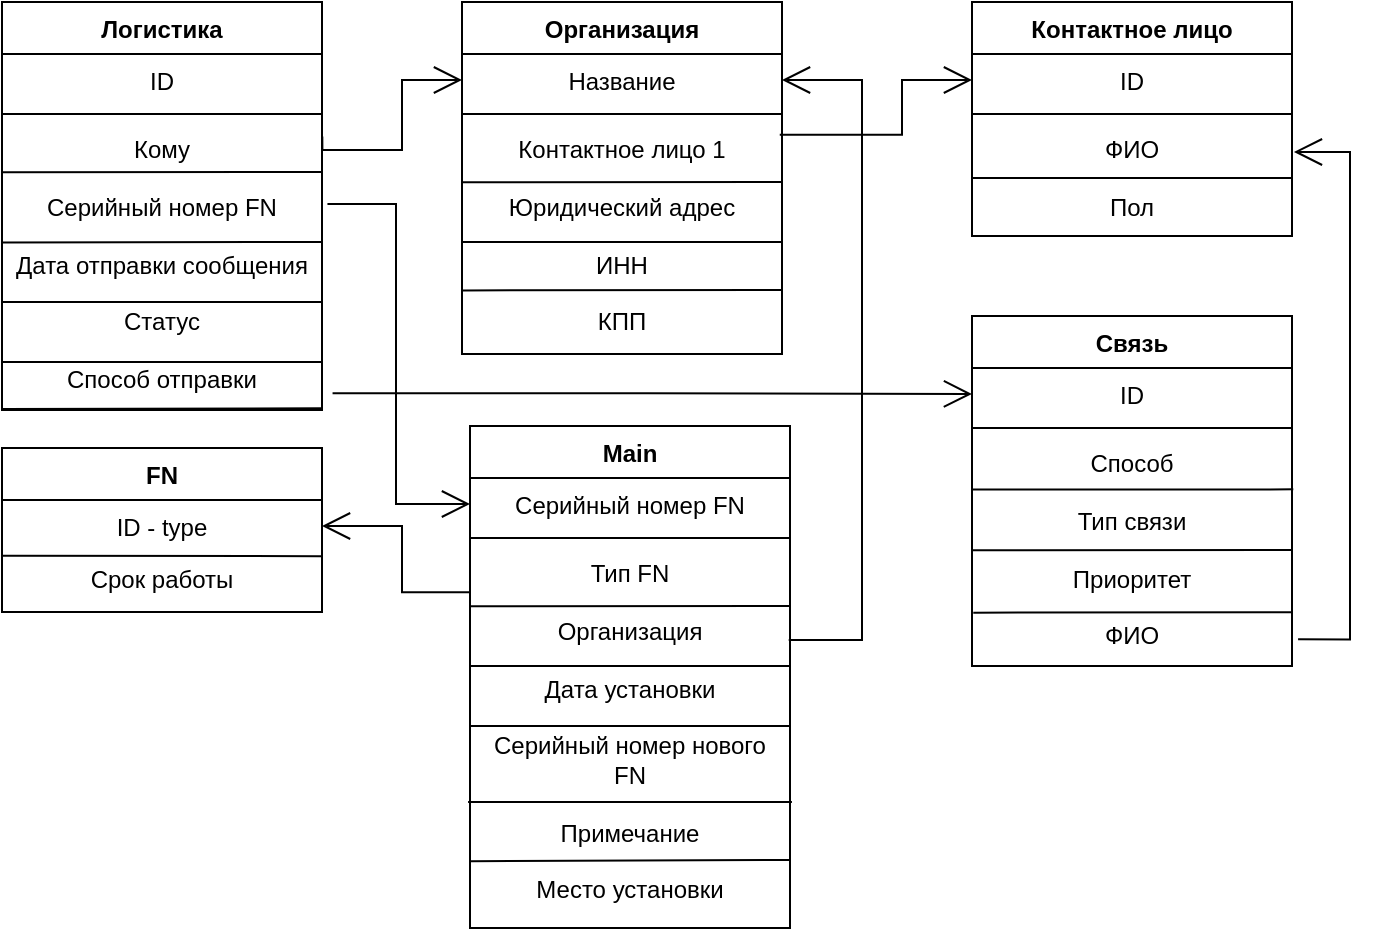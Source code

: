 <mxfile version="24.5.3" type="device" pages="3">
  <diagram name="Схема БД" id="2qMwODmfgIeolJjF_jkW">
    <mxGraphModel dx="1180" dy="702" grid="0" gridSize="10" guides="1" tooltips="1" connect="1" arrows="1" fold="1" page="1" pageScale="1" pageWidth="1169" pageHeight="827" math="0" shadow="0">
      <root>
        <mxCell id="0" />
        <mxCell id="1" parent="0" />
        <mxCell id="D6e2C0lrDOzkibIpg_nX-9" value="Связь" style="swimlane;fontStyle=1;align=center;verticalAlign=top;childLayout=stackLayout;horizontal=1;startSize=26;horizontalStack=0;resizeParent=1;resizeParentMax=0;resizeLast=0;collapsible=1;marginBottom=0;whiteSpace=wrap;html=1;" parent="1" vertex="1">
          <mxGeometry x="585" y="427" width="160" height="175" as="geometry" />
        </mxCell>
        <mxCell id="D6e2C0lrDOzkibIpg_nX-10" value="ID" style="text;strokeColor=none;fillColor=none;align=center;verticalAlign=top;spacingLeft=4;spacingRight=4;overflow=hidden;rotatable=0;points=[[0,0.5],[1,0.5]];portConstraint=eastwest;whiteSpace=wrap;html=1;" parent="D6e2C0lrDOzkibIpg_nX-9" vertex="1">
          <mxGeometry y="26" width="160" height="26" as="geometry" />
        </mxCell>
        <mxCell id="D6e2C0lrDOzkibIpg_nX-11" value="" style="line;strokeWidth=1;fillColor=none;align=left;verticalAlign=middle;spacingTop=-1;spacingLeft=3;spacingRight=3;rotatable=0;labelPosition=right;points=[];portConstraint=eastwest;strokeColor=inherit;" parent="D6e2C0lrDOzkibIpg_nX-9" vertex="1">
          <mxGeometry y="52" width="160" height="8" as="geometry" />
        </mxCell>
        <mxCell id="D6e2C0lrDOzkibIpg_nX-46" value="" style="endArrow=none;html=1;rounded=0;entryX=0.998;entryY=0.548;entryDx=0;entryDy=0;entryPerimeter=0;exitX=0.001;exitY=0.549;exitDx=0;exitDy=0;exitPerimeter=0;" parent="D6e2C0lrDOzkibIpg_nX-9" edge="1">
          <mxGeometry width="50" height="50" relative="1" as="geometry">
            <mxPoint x="0.24" y="117.115" as="sourcePoint" />
            <mxPoint x="159.76" y="117.0" as="targetPoint" />
          </mxGeometry>
        </mxCell>
        <mxCell id="D6e2C0lrDOzkibIpg_nX-12" value="&lt;div&gt;Способ&lt;/div&gt;&lt;div&gt;&lt;br&gt;&lt;/div&gt;&lt;div&gt;Тип связи&lt;/div&gt;&lt;div&gt;&lt;br&gt;&lt;/div&gt;&lt;div&gt;Приоритет&lt;/div&gt;&lt;div&gt;&lt;br&gt;&lt;/div&gt;&lt;div&gt;ФИО&lt;/div&gt;" style="text;strokeColor=none;fillColor=none;align=center;verticalAlign=top;spacingLeft=4;spacingRight=4;overflow=hidden;rotatable=0;points=[[0,0.5],[1,0.5]];portConstraint=eastwest;whiteSpace=wrap;html=1;" parent="D6e2C0lrDOzkibIpg_nX-9" vertex="1">
          <mxGeometry y="60" width="160" height="115" as="geometry" />
        </mxCell>
        <mxCell id="D6e2C0lrDOzkibIpg_nX-40" value="" style="endArrow=none;html=1;rounded=0;exitX=0.001;exitY=0.233;exitDx=0;exitDy=0;exitPerimeter=0;entryX=1.004;entryY=0.232;entryDx=0;entryDy=0;entryPerimeter=0;" parent="D6e2C0lrDOzkibIpg_nX-9" source="D6e2C0lrDOzkibIpg_nX-12" target="D6e2C0lrDOzkibIpg_nX-12" edge="1">
          <mxGeometry width="50" height="50" relative="1" as="geometry">
            <mxPoint x="70" y="120" as="sourcePoint" />
            <mxPoint x="120" y="70" as="targetPoint" />
          </mxGeometry>
        </mxCell>
        <mxCell id="D6e2C0lrDOzkibIpg_nX-44" value="" style="endArrow=none;html=1;rounded=0;entryX=1.001;entryY=0.766;entryDx=0;entryDy=0;entryPerimeter=0;exitX=0.004;exitY=0.768;exitDx=0;exitDy=0;exitPerimeter=0;" parent="D6e2C0lrDOzkibIpg_nX-9" source="D6e2C0lrDOzkibIpg_nX-12" target="D6e2C0lrDOzkibIpg_nX-12" edge="1">
          <mxGeometry width="50" height="50" relative="1" as="geometry">
            <mxPoint x="-70" y="287" as="sourcePoint" />
            <mxPoint x="-20" y="237" as="targetPoint" />
          </mxGeometry>
        </mxCell>
        <mxCell id="D6e2C0lrDOzkibIpg_nX-15" value="FN" style="swimlane;fontStyle=1;align=center;verticalAlign=top;childLayout=stackLayout;horizontal=1;startSize=26;horizontalStack=0;resizeParent=1;resizeParentMax=0;resizeLast=0;collapsible=1;marginBottom=0;whiteSpace=wrap;html=1;" parent="1" vertex="1">
          <mxGeometry x="100" y="493" width="160" height="82" as="geometry" />
        </mxCell>
        <mxCell id="D6e2C0lrDOzkibIpg_nX-16" value="ID - type" style="text;strokeColor=none;fillColor=none;align=center;verticalAlign=top;spacingLeft=4;spacingRight=4;overflow=hidden;rotatable=0;points=[[0,0.5],[1,0.5]];portConstraint=eastwest;whiteSpace=wrap;html=1;" parent="D6e2C0lrDOzkibIpg_nX-15" vertex="1">
          <mxGeometry y="26" width="160" height="26" as="geometry" />
        </mxCell>
        <mxCell id="D6e2C0lrDOzkibIpg_nX-18" value="Срок работы" style="text;strokeColor=none;fillColor=none;align=center;verticalAlign=top;spacingLeft=4;spacingRight=4;overflow=hidden;rotatable=0;points=[[0,0.5],[1,0.5]];portConstraint=eastwest;whiteSpace=wrap;html=1;" parent="D6e2C0lrDOzkibIpg_nX-15" vertex="1">
          <mxGeometry y="52" width="160" height="30" as="geometry" />
        </mxCell>
        <mxCell id="D6e2C0lrDOzkibIpg_nX-59" value="" style="endArrow=none;html=1;rounded=0;exitX=0.003;exitY=0.063;exitDx=0;exitDy=0;exitPerimeter=0;entryX=0.998;entryY=0.07;entryDx=0;entryDy=0;entryPerimeter=0;" parent="D6e2C0lrDOzkibIpg_nX-15" source="D6e2C0lrDOzkibIpg_nX-18" target="D6e2C0lrDOzkibIpg_nX-18" edge="1">
          <mxGeometry width="50" height="50" relative="1" as="geometry">
            <mxPoint x="270" y="80" as="sourcePoint" />
            <mxPoint x="320" y="30" as="targetPoint" />
          </mxGeometry>
        </mxCell>
        <mxCell id="D6e2C0lrDOzkibIpg_nX-47" value="Контактное лицо" style="swimlane;fontStyle=1;align=center;verticalAlign=top;childLayout=stackLayout;horizontal=1;startSize=26;horizontalStack=0;resizeParent=1;resizeParentMax=0;resizeLast=0;collapsible=1;marginBottom=0;whiteSpace=wrap;html=1;" parent="1" vertex="1">
          <mxGeometry x="585" y="270" width="160" height="117" as="geometry" />
        </mxCell>
        <mxCell id="D6e2C0lrDOzkibIpg_nX-48" value="ID" style="text;strokeColor=none;fillColor=none;align=center;verticalAlign=top;spacingLeft=4;spacingRight=4;overflow=hidden;rotatable=0;points=[[0,0.5],[1,0.5]];portConstraint=eastwest;whiteSpace=wrap;html=1;" parent="D6e2C0lrDOzkibIpg_nX-47" vertex="1">
          <mxGeometry y="26" width="160" height="26" as="geometry" />
        </mxCell>
        <mxCell id="D6e2C0lrDOzkibIpg_nX-49" value="" style="line;strokeWidth=1;fillColor=none;align=left;verticalAlign=middle;spacingTop=-1;spacingLeft=3;spacingRight=3;rotatable=0;labelPosition=right;points=[];portConstraint=eastwest;strokeColor=inherit;" parent="D6e2C0lrDOzkibIpg_nX-47" vertex="1">
          <mxGeometry y="52" width="160" height="8" as="geometry" />
        </mxCell>
        <mxCell id="D6e2C0lrDOzkibIpg_nX-50" value="ФИО&lt;div&gt;&lt;br&gt;&lt;div&gt;Пол&lt;br&gt;&lt;/div&gt;&lt;/div&gt;" style="text;strokeColor=none;fillColor=none;align=center;verticalAlign=top;spacingLeft=4;spacingRight=4;overflow=hidden;rotatable=0;points=[[0,0.5],[1,0.5]];portConstraint=eastwest;whiteSpace=wrap;html=1;" parent="D6e2C0lrDOzkibIpg_nX-47" vertex="1">
          <mxGeometry y="60" width="160" height="57" as="geometry" />
        </mxCell>
        <mxCell id="D6e2C0lrDOzkibIpg_nX-54" value="" style="endArrow=none;html=1;rounded=0;entryX=1.003;entryY=0.658;entryDx=0;entryDy=0;entryPerimeter=0;exitX=0.003;exitY=0.658;exitDx=0;exitDy=0;exitPerimeter=0;" parent="D6e2C0lrDOzkibIpg_nX-47" edge="1">
          <mxGeometry width="50" height="50" relative="1" as="geometry">
            <mxPoint x="1.821e-14" y="87.996" as="sourcePoint" />
            <mxPoint x="160.0" y="87.996" as="targetPoint" />
          </mxGeometry>
        </mxCell>
        <mxCell id="D6e2C0lrDOzkibIpg_nX-61" value="Логистика" style="swimlane;fontStyle=1;align=center;verticalAlign=top;childLayout=stackLayout;horizontal=1;startSize=26;horizontalStack=0;resizeParent=1;resizeParentMax=0;resizeLast=0;collapsible=1;marginBottom=0;whiteSpace=wrap;html=1;" parent="1" vertex="1">
          <mxGeometry x="100" y="270" width="160" height="204" as="geometry" />
        </mxCell>
        <mxCell id="D6e2C0lrDOzkibIpg_nX-62" value="ID" style="text;strokeColor=none;fillColor=none;align=center;verticalAlign=top;spacingLeft=4;spacingRight=4;overflow=hidden;rotatable=0;points=[[0,0.5],[1,0.5]];portConstraint=eastwest;whiteSpace=wrap;html=1;" parent="D6e2C0lrDOzkibIpg_nX-61" vertex="1">
          <mxGeometry y="26" width="160" height="26" as="geometry" />
        </mxCell>
        <mxCell id="D6e2C0lrDOzkibIpg_nX-63" value="" style="line;strokeWidth=1;fillColor=none;align=left;verticalAlign=middle;spacingTop=-1;spacingLeft=3;spacingRight=3;rotatable=0;labelPosition=right;points=[];portConstraint=eastwest;strokeColor=inherit;" parent="D6e2C0lrDOzkibIpg_nX-61" vertex="1">
          <mxGeometry y="52" width="160" height="8" as="geometry" />
        </mxCell>
        <mxCell id="D6e2C0lrDOzkibIpg_nX-66" value="" style="endArrow=none;html=1;rounded=0;exitX=0.001;exitY=0.233;exitDx=0;exitDy=0;exitPerimeter=0;entryX=1.004;entryY=0.232;entryDx=0;entryDy=0;entryPerimeter=0;" parent="D6e2C0lrDOzkibIpg_nX-61" edge="1">
          <mxGeometry width="50" height="50" relative="1" as="geometry">
            <mxPoint x="8.185e-14" y="120.28" as="sourcePoint" />
            <mxPoint x="160.48" y="120.0" as="targetPoint" />
          </mxGeometry>
        </mxCell>
        <mxCell id="D6e2C0lrDOzkibIpg_nX-67" value="" style="endArrow=none;html=1;rounded=0;exitX=0.999;exitY=0.343;exitDx=0;exitDy=0;exitPerimeter=0;entryX=-0.001;entryY=0.343;entryDx=0;entryDy=0;entryPerimeter=0;" parent="D6e2C0lrDOzkibIpg_nX-61" edge="1">
          <mxGeometry width="50" height="50" relative="1" as="geometry">
            <mxPoint x="160.0" y="150.0" as="sourcePoint" />
            <mxPoint x="-8.185e-14" y="150.0" as="targetPoint" />
          </mxGeometry>
        </mxCell>
        <mxCell id="D6e2C0lrDOzkibIpg_nX-69" value="" style="endArrow=none;html=1;rounded=0;entryX=0.998;entryY=0.445;entryDx=0;entryDy=0;entryPerimeter=0;exitX=-0.001;exitY=0.445;exitDx=0;exitDy=0;exitPerimeter=0;" parent="D6e2C0lrDOzkibIpg_nX-61" edge="1">
          <mxGeometry width="50" height="50" relative="1" as="geometry">
            <mxPoint x="-8.185e-14" y="180.0" as="sourcePoint" />
            <mxPoint x="159.84" y="180.0" as="targetPoint" />
          </mxGeometry>
        </mxCell>
        <mxCell id="D6e2C0lrDOzkibIpg_nX-65" value="" style="endArrow=none;html=1;rounded=0;exitX=-0.001;exitY=0.115;exitDx=0;exitDy=0;exitPerimeter=0;entryX=1.001;entryY=0.114;entryDx=0;entryDy=0;entryPerimeter=0;" parent="D6e2C0lrDOzkibIpg_nX-61" edge="1">
          <mxGeometry width="50" height="50" relative="1" as="geometry">
            <mxPoint x="-0.32" y="85.14" as="sourcePoint" />
            <mxPoint x="160.0" y="84.996" as="targetPoint" />
          </mxGeometry>
        </mxCell>
        <mxCell id="D6e2C0lrDOzkibIpg_nX-64" value="&lt;div&gt;Кому&lt;/div&gt;&lt;div&gt;&lt;br&gt;&lt;/div&gt;&lt;div&gt;Серийный номер FN&lt;br&gt;&lt;/div&gt;&lt;div&gt;&lt;br&gt;&lt;/div&gt;&lt;div&gt;Дата отправки сообщения&lt;/div&gt;&lt;div&gt;&lt;br&gt;&lt;div&gt;Статус&lt;/div&gt;&lt;div&gt;&lt;br&gt;&lt;/div&gt;&lt;div&gt;Способ отправки&lt;/div&gt;&lt;/div&gt;" style="text;strokeColor=none;fillColor=none;align=center;verticalAlign=top;spacingLeft=4;spacingRight=4;overflow=hidden;rotatable=0;points=[[0,0.5],[1,0.5]];portConstraint=eastwest;whiteSpace=wrap;html=1;" parent="D6e2C0lrDOzkibIpg_nX-61" vertex="1">
          <mxGeometry y="60" width="160" height="144" as="geometry" />
        </mxCell>
        <mxCell id="D6e2C0lrDOzkibIpg_nX-72" value="" style="endArrow=none;html=1;rounded=0;entryX=0.998;entryY=0.548;entryDx=0;entryDy=0;entryPerimeter=0;exitX=0.001;exitY=0.549;exitDx=0;exitDy=0;exitPerimeter=0;" parent="D6e2C0lrDOzkibIpg_nX-61" edge="1">
          <mxGeometry width="50" height="50" relative="1" as="geometry">
            <mxPoint x="0.48" y="203.44" as="sourcePoint" />
            <mxPoint x="160.0" y="203.16" as="targetPoint" />
          </mxGeometry>
        </mxCell>
        <mxCell id="D6e2C0lrDOzkibIpg_nX-74" value="Main" style="swimlane;fontStyle=1;align=center;verticalAlign=top;childLayout=stackLayout;horizontal=1;startSize=26;horizontalStack=0;resizeParent=1;resizeParentMax=0;resizeLast=0;collapsible=1;marginBottom=0;whiteSpace=wrap;html=1;" parent="1" vertex="1">
          <mxGeometry x="334" y="482" width="160" height="251" as="geometry" />
        </mxCell>
        <mxCell id="D6e2C0lrDOzkibIpg_nX-75" value="Серийный номер FN" style="text;strokeColor=none;fillColor=none;align=center;verticalAlign=top;spacingLeft=4;spacingRight=4;overflow=hidden;rotatable=0;points=[[0,0.5],[1,0.5]];portConstraint=eastwest;whiteSpace=wrap;html=1;" parent="D6e2C0lrDOzkibIpg_nX-74" vertex="1">
          <mxGeometry y="26" width="160" height="26" as="geometry" />
        </mxCell>
        <mxCell id="D6e2C0lrDOzkibIpg_nX-76" value="" style="line;strokeWidth=1;fillColor=none;align=left;verticalAlign=middle;spacingTop=-1;spacingLeft=3;spacingRight=3;rotatable=0;labelPosition=right;points=[];portConstraint=eastwest;strokeColor=inherit;" parent="D6e2C0lrDOzkibIpg_nX-74" vertex="1">
          <mxGeometry y="52" width="160" height="8" as="geometry" />
        </mxCell>
        <mxCell id="D6e2C0lrDOzkibIpg_nX-79" value="" style="endArrow=none;html=1;rounded=0;exitX=0.001;exitY=0.233;exitDx=0;exitDy=0;exitPerimeter=0;entryX=1.004;entryY=0.232;entryDx=0;entryDy=0;entryPerimeter=0;" parent="D6e2C0lrDOzkibIpg_nX-74" edge="1">
          <mxGeometry width="50" height="50" relative="1" as="geometry">
            <mxPoint x="8.185e-14" y="90.16" as="sourcePoint" />
            <mxPoint x="160.48" y="90.0" as="targetPoint" />
          </mxGeometry>
        </mxCell>
        <mxCell id="D6e2C0lrDOzkibIpg_nX-82" value="" style="endArrow=none;html=1;rounded=0;entryX=0.998;entryY=0.445;entryDx=0;entryDy=0;entryPerimeter=0;exitX=-0.001;exitY=0.445;exitDx=0;exitDy=0;exitPerimeter=0;" parent="D6e2C0lrDOzkibIpg_nX-74" edge="1">
          <mxGeometry width="50" height="50" relative="1" as="geometry">
            <mxPoint x="0.16" y="120.0" as="sourcePoint" />
            <mxPoint x="160.0" y="120.0" as="targetPoint" />
          </mxGeometry>
        </mxCell>
        <mxCell id="D6e2C0lrDOzkibIpg_nX-77" value="&lt;div&gt;Тип FN&lt;/div&gt;&lt;div&gt;&lt;br&gt;&lt;/div&gt;&lt;div&gt;Организация&lt;/div&gt;&lt;div&gt;&lt;br&gt;&lt;/div&gt;&lt;div&gt;Дата установки&lt;/div&gt;&lt;div&gt;&lt;br&gt;&lt;div&gt;Серийный номер нового FN&lt;/div&gt;&lt;/div&gt;&lt;div&gt;&lt;br&gt;&lt;/div&gt;&lt;div&gt;Примечание&lt;/div&gt;&lt;div&gt;&lt;br&gt;&lt;/div&gt;&lt;div&gt;Место установки&lt;/div&gt;" style="text;strokeColor=none;fillColor=none;align=center;verticalAlign=top;spacingLeft=4;spacingRight=4;overflow=hidden;rotatable=0;points=[[0,0.5],[1,0.5]];portConstraint=eastwest;whiteSpace=wrap;html=1;" parent="D6e2C0lrDOzkibIpg_nX-74" vertex="1">
          <mxGeometry y="60" width="160" height="191" as="geometry" />
        </mxCell>
        <mxCell id="D6e2C0lrDOzkibIpg_nX-81" value="" style="endArrow=none;html=1;rounded=0;entryX=1.003;entryY=0.658;entryDx=0;entryDy=0;entryPerimeter=0;exitX=0.003;exitY=0.658;exitDx=0;exitDy=0;exitPerimeter=0;" parent="D6e2C0lrDOzkibIpg_nX-74" edge="1">
          <mxGeometry width="50" height="50" relative="1" as="geometry">
            <mxPoint x="1.821e-14" y="150.0" as="sourcePoint" />
            <mxPoint x="160.0" y="150.0" as="targetPoint" />
          </mxGeometry>
        </mxCell>
        <mxCell id="D6e2C0lrDOzkibIpg_nX-104" value="" style="endArrow=none;html=1;rounded=0;exitX=0.006;exitY=0.79;exitDx=0;exitDy=0;exitPerimeter=0;entryX=1.006;entryY=0.787;entryDx=0;entryDy=0;entryPerimeter=0;" parent="D6e2C0lrDOzkibIpg_nX-74" edge="1">
          <mxGeometry width="50" height="50" relative="1" as="geometry">
            <mxPoint x="3.642e-14" y="217.57" as="sourcePoint" />
            <mxPoint x="160.0" y="216.997" as="targetPoint" />
          </mxGeometry>
        </mxCell>
        <mxCell id="ZwV9c1ZEuZYma-A0eprx-1" value="" style="endArrow=none;html=1;rounded=0;exitX=-0.004;exitY=0.693;exitDx=0;exitDy=0;exitPerimeter=0;entryX=1.008;entryY=0.693;entryDx=0;entryDy=0;entryPerimeter=0;" parent="D6e2C0lrDOzkibIpg_nX-74" edge="1">
          <mxGeometry width="50" height="50" relative="1" as="geometry">
            <mxPoint x="-0.96" y="188.003" as="sourcePoint" />
            <mxPoint x="160.96" y="188.003" as="targetPoint" />
          </mxGeometry>
        </mxCell>
        <mxCell id="D6e2C0lrDOzkibIpg_nX-86" value="Организация" style="swimlane;fontStyle=1;align=center;verticalAlign=top;childLayout=stackLayout;horizontal=1;startSize=26;horizontalStack=0;resizeParent=1;resizeParentMax=0;resizeLast=0;collapsible=1;marginBottom=0;whiteSpace=wrap;html=1;" parent="1" vertex="1">
          <mxGeometry x="330" y="270" width="160" height="176" as="geometry" />
        </mxCell>
        <mxCell id="D6e2C0lrDOzkibIpg_nX-87" value="Название" style="text;strokeColor=none;fillColor=none;align=center;verticalAlign=top;spacingLeft=4;spacingRight=4;overflow=hidden;rotatable=0;points=[[0,0.5],[1,0.5]];portConstraint=eastwest;whiteSpace=wrap;html=1;" parent="D6e2C0lrDOzkibIpg_nX-86" vertex="1">
          <mxGeometry y="26" width="160" height="26" as="geometry" />
        </mxCell>
        <mxCell id="D6e2C0lrDOzkibIpg_nX-88" value="" style="line;strokeWidth=1;fillColor=none;align=left;verticalAlign=middle;spacingTop=-1;spacingLeft=3;spacingRight=3;rotatable=0;labelPosition=right;points=[];portConstraint=eastwest;strokeColor=inherit;" parent="D6e2C0lrDOzkibIpg_nX-86" vertex="1">
          <mxGeometry y="52" width="160" height="8" as="geometry" />
        </mxCell>
        <mxCell id="D6e2C0lrDOzkibIpg_nX-92" value="" style="endArrow=none;html=1;rounded=0;exitX=0.999;exitY=0.343;exitDx=0;exitDy=0;exitPerimeter=0;entryX=-0.001;entryY=0.343;entryDx=0;entryDy=0;entryPerimeter=0;" parent="D6e2C0lrDOzkibIpg_nX-86" edge="1">
          <mxGeometry width="50" height="50" relative="1" as="geometry">
            <mxPoint x="160.0" y="120.0" as="sourcePoint" />
            <mxPoint x="3.184e-14" y="120.0" as="targetPoint" />
          </mxGeometry>
        </mxCell>
        <mxCell id="D6e2C0lrDOzkibIpg_nX-91" value="" style="endArrow=none;html=1;rounded=0;exitX=0.001;exitY=0.233;exitDx=0;exitDy=0;exitPerimeter=0;entryX=1.004;entryY=0.232;entryDx=0;entryDy=0;entryPerimeter=0;" parent="D6e2C0lrDOzkibIpg_nX-86" edge="1">
          <mxGeometry width="50" height="50" relative="1" as="geometry">
            <mxPoint x="-3.184e-14" y="90.15" as="sourcePoint" />
            <mxPoint x="160.48" y="90.0" as="targetPoint" />
          </mxGeometry>
        </mxCell>
        <mxCell id="D6e2C0lrDOzkibIpg_nX-97" value="" style="endArrow=none;html=1;rounded=0;entryX=0.998;entryY=0.548;entryDx=0;entryDy=0;entryPerimeter=0;exitX=0.001;exitY=0.549;exitDx=0;exitDy=0;exitPerimeter=0;" parent="D6e2C0lrDOzkibIpg_nX-86" edge="1">
          <mxGeometry width="50" height="50" relative="1" as="geometry">
            <mxPoint x="0.48" y="144.21" as="sourcePoint" />
            <mxPoint x="160.0" y="144.0" as="targetPoint" />
          </mxGeometry>
        </mxCell>
        <mxCell id="D6e2C0lrDOzkibIpg_nX-89" value="&lt;div&gt;Контактное лицо 1&lt;/div&gt;&lt;div&gt;&lt;br&gt;&lt;/div&gt;&lt;div&gt;&lt;span style=&quot;background-color: initial;&quot;&gt;Юридический адрес&lt;/span&gt;&lt;br&gt;&lt;/div&gt;&lt;div&gt;&lt;br&gt;&lt;/div&gt;&lt;div&gt;ИНН&lt;br&gt;&lt;/div&gt;&lt;div&gt;&lt;br&gt;&lt;/div&gt;&lt;div&gt;КПП&lt;/div&gt;" style="text;strokeColor=none;fillColor=none;align=center;verticalAlign=top;spacingLeft=4;spacingRight=4;overflow=hidden;rotatable=0;points=[[0,0.5],[1,0.5]];portConstraint=eastwest;whiteSpace=wrap;html=1;" parent="D6e2C0lrDOzkibIpg_nX-86" vertex="1">
          <mxGeometry y="60" width="160" height="116" as="geometry" />
        </mxCell>
        <mxCell id="D6e2C0lrDOzkibIpg_nX-98" value="" style="endArrow=open;endFill=1;endSize=12;html=1;rounded=0;exitX=0.001;exitY=0.121;exitDx=0;exitDy=0;exitPerimeter=0;entryX=1;entryY=0.5;entryDx=0;entryDy=0;edgeStyle=orthogonalEdgeStyle;" parent="1" source="D6e2C0lrDOzkibIpg_nX-77" target="D6e2C0lrDOzkibIpg_nX-16" edge="1">
          <mxGeometry width="160" relative="1" as="geometry">
            <mxPoint x="310" y="780" as="sourcePoint" />
            <mxPoint x="470" y="780" as="targetPoint" />
            <Array as="points">
              <mxPoint x="300" y="565" />
              <mxPoint x="300" y="532" />
            </Array>
          </mxGeometry>
        </mxCell>
        <mxCell id="D6e2C0lrDOzkibIpg_nX-99" value="" style="endArrow=open;endFill=1;endSize=12;html=1;rounded=0;exitX=0.996;exitY=0.246;exitDx=0;exitDy=0;exitPerimeter=0;edgeStyle=orthogonalEdgeStyle;entryX=1;entryY=0.5;entryDx=0;entryDy=0;" parent="1" source="D6e2C0lrDOzkibIpg_nX-77" target="D6e2C0lrDOzkibIpg_nX-87" edge="1">
          <mxGeometry width="160" relative="1" as="geometry">
            <mxPoint x="379" y="826" as="sourcePoint" />
            <mxPoint x="530" y="280" as="targetPoint" />
            <Array as="points">
              <mxPoint x="530" y="589" />
              <mxPoint x="530" y="309" />
            </Array>
          </mxGeometry>
        </mxCell>
        <mxCell id="D6e2C0lrDOzkibIpg_nX-101" value="" style="endArrow=open;endFill=1;endSize=12;html=1;rounded=0;exitX=0.993;exitY=0.055;exitDx=0;exitDy=0;exitPerimeter=0;entryX=0;entryY=0.5;entryDx=0;entryDy=0;edgeStyle=orthogonalEdgeStyle;" parent="1" source="D6e2C0lrDOzkibIpg_nX-89" target="D6e2C0lrDOzkibIpg_nX-48" edge="1">
          <mxGeometry width="160" relative="1" as="geometry">
            <mxPoint x="429" y="709" as="sourcePoint" />
            <mxPoint x="250" y="549" as="targetPoint" />
            <Array as="points">
              <mxPoint x="550" y="336" />
              <mxPoint x="550" y="309" />
            </Array>
          </mxGeometry>
        </mxCell>
        <mxCell id="D6e2C0lrDOzkibIpg_nX-102" value="" style="endArrow=open;endFill=1;endSize=12;html=1;rounded=0;edgeStyle=orthogonalEdgeStyle;entryX=0;entryY=0.5;entryDx=0;entryDy=0;exitX=1.001;exitY=0.05;exitDx=0;exitDy=0;exitPerimeter=0;" parent="1" source="D6e2C0lrDOzkibIpg_nX-64" target="D6e2C0lrDOzkibIpg_nX-87" edge="1">
          <mxGeometry width="160" relative="1" as="geometry">
            <mxPoint x="280" y="320" as="sourcePoint" />
            <mxPoint x="380" y="310" as="targetPoint" />
            <Array as="points">
              <mxPoint x="300" y="344" />
              <mxPoint x="300" y="309" />
            </Array>
          </mxGeometry>
        </mxCell>
        <mxCell id="ZwV9c1ZEuZYma-A0eprx-3" value="" style="endArrow=open;endFill=1;endSize=12;html=1;rounded=0;exitX=1.019;exitY=0.884;exitDx=0;exitDy=0;exitPerimeter=0;entryX=1.006;entryY=0.263;entryDx=0;entryDy=0;entryPerimeter=0;edgeStyle=orthogonalEdgeStyle;" parent="1" source="D6e2C0lrDOzkibIpg_nX-12" target="D6e2C0lrDOzkibIpg_nX-50" edge="1">
          <mxGeometry width="160" relative="1" as="geometry">
            <mxPoint x="794" y="571" as="sourcePoint" />
            <mxPoint x="954" y="571" as="targetPoint" />
            <Array as="points">
              <mxPoint x="774" y="589" />
              <mxPoint x="774" y="345" />
            </Array>
          </mxGeometry>
        </mxCell>
        <mxCell id="ZwV9c1ZEuZYma-A0eprx-4" value="" style="endArrow=open;endFill=1;endSize=12;html=1;rounded=0;exitX=1.033;exitY=0.942;exitDx=0;exitDy=0;exitPerimeter=0;edgeStyle=orthogonalEdgeStyle;entryX=0;entryY=0.5;entryDx=0;entryDy=0;" parent="1" source="D6e2C0lrDOzkibIpg_nX-64" target="D6e2C0lrDOzkibIpg_nX-10" edge="1">
          <mxGeometry width="160" relative="1" as="geometry">
            <mxPoint x="206" y="511" as="sourcePoint" />
            <mxPoint x="366" y="511" as="targetPoint" />
          </mxGeometry>
        </mxCell>
        <mxCell id="vFGhjWsErfTBhH-eOdSv-2" value="" style="endArrow=open;endFill=1;endSize=12;html=1;rounded=0;exitX=1.017;exitY=0.285;exitDx=0;exitDy=0;exitPerimeter=0;edgeStyle=orthogonalEdgeStyle;entryX=0;entryY=0.5;entryDx=0;entryDy=0;" parent="1" source="D6e2C0lrDOzkibIpg_nX-64" target="D6e2C0lrDOzkibIpg_nX-75" edge="1">
          <mxGeometry width="160" relative="1" as="geometry">
            <mxPoint x="275" y="476" as="sourcePoint" />
            <mxPoint x="595" y="476" as="targetPoint" />
          </mxGeometry>
        </mxCell>
      </root>
    </mxGraphModel>
  </diagram>
  <diagram id="pD9TvqSEoWsMpH8m9w_E" name="Схема действий">
    <mxGraphModel dx="1180" dy="702" grid="0" gridSize="10" guides="1" tooltips="1" connect="1" arrows="1" fold="1" page="1" pageScale="1" pageWidth="1169" pageHeight="827" math="0" shadow="0">
      <root>
        <mxCell id="0" />
        <mxCell id="1" parent="0" />
        <mxCell id="F8tKSd-n2Gu020d9Scxl-13" style="edgeStyle=orthogonalEdgeStyle;rounded=0;orthogonalLoop=1;jettySize=auto;html=1;entryX=0.5;entryY=0;entryDx=0;entryDy=0;" parent="1" source="F8tKSd-n2Gu020d9Scxl-1" target="F8tKSd-n2Gu020d9Scxl-4" edge="1">
          <mxGeometry relative="1" as="geometry" />
        </mxCell>
        <mxCell id="F8tKSd-n2Gu020d9Scxl-14" style="edgeStyle=orthogonalEdgeStyle;rounded=0;orthogonalLoop=1;jettySize=auto;html=1;entryX=0.25;entryY=0;entryDx=0;entryDy=0;" parent="1" source="F8tKSd-n2Gu020d9Scxl-1" target="F8tKSd-n2Gu020d9Scxl-5" edge="1">
          <mxGeometry relative="1" as="geometry" />
        </mxCell>
        <mxCell id="SYDtrA2MYLRY68ZV-KkF-2" style="edgeStyle=orthogonalEdgeStyle;rounded=0;orthogonalLoop=1;jettySize=auto;html=1;entryX=0.5;entryY=0;entryDx=0;entryDy=0;" parent="1" source="F8tKSd-n2Gu020d9Scxl-1" target="SYDtrA2MYLRY68ZV-KkF-1" edge="1">
          <mxGeometry relative="1" as="geometry">
            <Array as="points">
              <mxPoint x="450" y="190" />
              <mxPoint x="450" y="190" />
            </Array>
          </mxGeometry>
        </mxCell>
        <mxCell id="F8tKSd-n2Gu020d9Scxl-1" value="Пользователь" style="rounded=0;whiteSpace=wrap;html=1;" parent="1" vertex="1">
          <mxGeometry x="400" y="80" width="120" height="60" as="geometry" />
        </mxCell>
        <mxCell id="F8tKSd-n2Gu020d9Scxl-15" style="edgeStyle=orthogonalEdgeStyle;rounded=0;orthogonalLoop=1;jettySize=auto;html=1;entryX=0.75;entryY=0;entryDx=0;entryDy=0;" parent="1" source="F8tKSd-n2Gu020d9Scxl-2" target="F8tKSd-n2Gu020d9Scxl-5" edge="1">
          <mxGeometry relative="1" as="geometry" />
        </mxCell>
        <mxCell id="F8tKSd-n2Gu020d9Scxl-18" style="edgeStyle=orthogonalEdgeStyle;rounded=0;orthogonalLoop=1;jettySize=auto;html=1;entryX=0.25;entryY=0;entryDx=0;entryDy=0;" parent="1" source="F8tKSd-n2Gu020d9Scxl-2" target="F8tKSd-n2Gu020d9Scxl-17" edge="1">
          <mxGeometry relative="1" as="geometry" />
        </mxCell>
        <mxCell id="F8tKSd-n2Gu020d9Scxl-23" style="edgeStyle=orthogonalEdgeStyle;rounded=0;orthogonalLoop=1;jettySize=auto;html=1;" parent="1" source="F8tKSd-n2Gu020d9Scxl-2" target="F8tKSd-n2Gu020d9Scxl-22" edge="1">
          <mxGeometry relative="1" as="geometry" />
        </mxCell>
        <mxCell id="GY_vBdW0cyagF8Il8ADd-2" style="edgeStyle=orthogonalEdgeStyle;rounded=0;orthogonalLoop=1;jettySize=auto;html=1;entryX=0;entryY=0.25;entryDx=0;entryDy=0;" parent="1" source="F8tKSd-n2Gu020d9Scxl-2" target="GY_vBdW0cyagF8Il8ADd-1" edge="1">
          <mxGeometry relative="1" as="geometry" />
        </mxCell>
        <mxCell id="GY_vBdW0cyagF8Il8ADd-4" style="edgeStyle=orthogonalEdgeStyle;rounded=0;orthogonalLoop=1;jettySize=auto;html=1;entryX=0.5;entryY=0;entryDx=0;entryDy=0;" parent="1" source="F8tKSd-n2Gu020d9Scxl-2" target="GY_vBdW0cyagF8Il8ADd-3" edge="1">
          <mxGeometry relative="1" as="geometry">
            <Array as="points">
              <mxPoint x="800" y="110" />
              <mxPoint x="800" y="410" />
              <mxPoint x="920" y="410" />
            </Array>
          </mxGeometry>
        </mxCell>
        <mxCell id="F8tKSd-n2Gu020d9Scxl-2" value="Менеджер" style="rounded=0;whiteSpace=wrap;html=1;" parent="1" vertex="1">
          <mxGeometry x="520" y="80" width="120" height="60" as="geometry" />
        </mxCell>
        <mxCell id="F8tKSd-n2Gu020d9Scxl-3" value="Ввод номер ФН&lt;br&gt;&lt;br&gt;Вывод остаток времени / ошибка" style="rounded=0;whiteSpace=wrap;html=1;" parent="1" vertex="1">
          <mxGeometry x="10" y="220" width="120" height="60" as="geometry" />
        </mxCell>
        <mxCell id="F8tKSd-n2Gu020d9Scxl-9" style="edgeStyle=orthogonalEdgeStyle;rounded=0;orthogonalLoop=1;jettySize=auto;html=1;" parent="1" source="F8tKSd-n2Gu020d9Scxl-4" target="F8tKSd-n2Gu020d9Scxl-3" edge="1">
          <mxGeometry relative="1" as="geometry" />
        </mxCell>
        <mxCell id="F8tKSd-n2Gu020d9Scxl-10" style="edgeStyle=orthogonalEdgeStyle;rounded=0;orthogonalLoop=1;jettySize=auto;html=1;" parent="1" source="F8tKSd-n2Gu020d9Scxl-4" target="F8tKSd-n2Gu020d9Scxl-8" edge="1">
          <mxGeometry relative="1" as="geometry" />
        </mxCell>
        <mxCell id="F8tKSd-n2Gu020d9Scxl-11" style="edgeStyle=orthogonalEdgeStyle;rounded=0;orthogonalLoop=1;jettySize=auto;html=1;" parent="1" source="F8tKSd-n2Gu020d9Scxl-4" target="F8tKSd-n2Gu020d9Scxl-6" edge="1">
          <mxGeometry relative="1" as="geometry" />
        </mxCell>
        <mxCell id="F8tKSd-n2Gu020d9Scxl-12" style="edgeStyle=orthogonalEdgeStyle;rounded=0;orthogonalLoop=1;jettySize=auto;html=1;" parent="1" source="F8tKSd-n2Gu020d9Scxl-4" target="F8tKSd-n2Gu020d9Scxl-7" edge="1">
          <mxGeometry relative="1" as="geometry" />
        </mxCell>
        <mxCell id="F8tKSd-n2Gu020d9Scxl-4" value="Запрос с ограничением доступа" style="rounded=0;whiteSpace=wrap;html=1;" parent="1" vertex="1">
          <mxGeometry x="160" y="100" width="120" height="60" as="geometry" />
        </mxCell>
        <mxCell id="F8tKSd-n2Gu020d9Scxl-5" value="Самостоятельный блок оповещения" style="rounded=1;whiteSpace=wrap;html=1;" parent="1" vertex="1">
          <mxGeometry x="460" y="190" width="120" height="60" as="geometry" />
        </mxCell>
        <mxCell id="F8tKSd-n2Gu020d9Scxl-6" value="Все ФН компании&lt;div&gt;&lt;br&gt;&lt;/div&gt;&lt;div&gt;Вывод ФН+остаток+адреса&lt;/div&gt;" style="rounded=0;whiteSpace=wrap;html=1;" parent="1" vertex="1">
          <mxGeometry x="100" y="290" width="120" height="60" as="geometry" />
        </mxCell>
        <mxCell id="F8tKSd-n2Gu020d9Scxl-7" value="Все ФН по адресу&lt;br&gt;&lt;br&gt;Вывод ФН+остаток времени" style="rounded=0;whiteSpace=wrap;html=1;" parent="1" vertex="1">
          <mxGeometry x="230" y="290" width="120" height="60" as="geometry" />
        </mxCell>
        <mxCell id="SYDtrA2MYLRY68ZV-KkF-5" style="edgeStyle=orthogonalEdgeStyle;rounded=0;orthogonalLoop=1;jettySize=auto;html=1;entryX=0.5;entryY=1;entryDx=0;entryDy=0;" parent="1" source="F8tKSd-n2Gu020d9Scxl-8" target="SYDtrA2MYLRY68ZV-KkF-3" edge="1">
          <mxGeometry relative="1" as="geometry">
            <Array as="points">
              <mxPoint x="360" y="410" />
              <mxPoint x="620" y="410" />
            </Array>
          </mxGeometry>
        </mxCell>
        <mxCell id="F8tKSd-n2Gu020d9Scxl-8" value="Все по времени&lt;br&gt;&lt;br&gt;Вывод ФН+остаток времени" style="rounded=0;whiteSpace=wrap;html=1;" parent="1" vertex="1">
          <mxGeometry x="300" y="220" width="120" height="60" as="geometry" />
        </mxCell>
        <mxCell id="F8tKSd-n2Gu020d9Scxl-16" value="Ввод номер ФН&lt;br&gt;&lt;br&gt;Вывод остаток времени / ошибка" style="rounded=0;whiteSpace=wrap;html=1;" parent="1" vertex="1">
          <mxGeometry x="1010" y="70" width="120" height="60" as="geometry" />
        </mxCell>
        <mxCell id="F8tKSd-n2Gu020d9Scxl-17" value="Самостоятельный блок выдачи ФН + срок замены до" style="rounded=1;whiteSpace=wrap;html=1;" parent="1" vertex="1">
          <mxGeometry x="590" y="190" width="120" height="60" as="geometry" />
        </mxCell>
        <mxCell id="F8tKSd-n2Gu020d9Scxl-19" value="Все ФН компании&lt;div&gt;&lt;br&gt;&lt;/div&gt;&lt;div&gt;Вывод ФН+остаток+адреса&lt;/div&gt;" style="rounded=0;whiteSpace=wrap;html=1;" parent="1" vertex="1">
          <mxGeometry x="1010" y="150" width="120" height="60" as="geometry" />
        </mxCell>
        <mxCell id="F8tKSd-n2Gu020d9Scxl-20" value="Все ФН по адресу&lt;br&gt;&lt;br&gt;Вывод ФН+остаток времени" style="rounded=0;whiteSpace=wrap;html=1;" parent="1" vertex="1">
          <mxGeometry x="1010" y="230" width="120" height="60" as="geometry" />
        </mxCell>
        <mxCell id="F8tKSd-n2Gu020d9Scxl-21" value="Все по времени&lt;br&gt;&lt;br&gt;Вывод ФН+остаток времени" style="rounded=0;whiteSpace=wrap;html=1;" parent="1" vertex="1">
          <mxGeometry x="1010" y="310" width="120" height="60" as="geometry" />
        </mxCell>
        <mxCell id="F8tKSd-n2Gu020d9Scxl-24" style="edgeStyle=orthogonalEdgeStyle;rounded=0;orthogonalLoop=1;jettySize=auto;html=1;entryX=0;entryY=0.5;entryDx=0;entryDy=0;" parent="1" source="F8tKSd-n2Gu020d9Scxl-22" target="F8tKSd-n2Gu020d9Scxl-16" edge="1">
          <mxGeometry relative="1" as="geometry" />
        </mxCell>
        <mxCell id="F8tKSd-n2Gu020d9Scxl-25" style="edgeStyle=orthogonalEdgeStyle;rounded=0;orthogonalLoop=1;jettySize=auto;html=1;entryX=0;entryY=0.25;entryDx=0;entryDy=0;" parent="1" source="F8tKSd-n2Gu020d9Scxl-22" target="F8tKSd-n2Gu020d9Scxl-19" edge="1">
          <mxGeometry relative="1" as="geometry" />
        </mxCell>
        <mxCell id="F8tKSd-n2Gu020d9Scxl-26" style="edgeStyle=orthogonalEdgeStyle;rounded=0;orthogonalLoop=1;jettySize=auto;html=1;entryX=0;entryY=0.5;entryDx=0;entryDy=0;" parent="1" source="F8tKSd-n2Gu020d9Scxl-22" target="F8tKSd-n2Gu020d9Scxl-20" edge="1">
          <mxGeometry relative="1" as="geometry" />
        </mxCell>
        <mxCell id="F8tKSd-n2Gu020d9Scxl-27" style="edgeStyle=orthogonalEdgeStyle;rounded=0;orthogonalLoop=1;jettySize=auto;html=1;entryX=0;entryY=0.5;entryDx=0;entryDy=0;" parent="1" source="F8tKSd-n2Gu020d9Scxl-22" target="F8tKSd-n2Gu020d9Scxl-21" edge="1">
          <mxGeometry relative="1" as="geometry" />
        </mxCell>
        <mxCell id="F8tKSd-n2Gu020d9Scxl-22" value="Запрос без ограничений доступа" style="rounded=0;whiteSpace=wrap;html=1;" parent="1" vertex="1">
          <mxGeometry x="830" y="80" width="120" height="60" as="geometry" />
        </mxCell>
        <mxCell id="GY_vBdW0cyagF8Il8ADd-1" value="Запись в базу" style="rounded=0;whiteSpace=wrap;html=1;" parent="1" vertex="1">
          <mxGeometry x="960" y="390" width="120" height="60" as="geometry" />
        </mxCell>
        <mxCell id="GY_vBdW0cyagF8Il8ADd-3" value="Изменение в базе" style="rounded=0;whiteSpace=wrap;html=1;" parent="1" vertex="1">
          <mxGeometry x="860" y="460" width="120" height="60" as="geometry" />
        </mxCell>
        <mxCell id="SYDtrA2MYLRY68ZV-KkF-4" style="edgeStyle=orthogonalEdgeStyle;rounded=0;orthogonalLoop=1;jettySize=auto;html=1;" parent="1" source="SYDtrA2MYLRY68ZV-KkF-1" target="SYDtrA2MYLRY68ZV-KkF-3" edge="1">
          <mxGeometry relative="1" as="geometry" />
        </mxCell>
        <mxCell id="SYDtrA2MYLRY68ZV-KkF-1" value="Обработка входящих сообщений" style="rounded=0;whiteSpace=wrap;html=1;" parent="1" vertex="1">
          <mxGeometry x="390" y="330" width="120" height="60" as="geometry" />
        </mxCell>
        <mxCell id="aQ7MESDmBuEavDFZtLE--1" style="edgeStyle=orthogonalEdgeStyle;rounded=0;orthogonalLoop=1;jettySize=auto;html=1;entryX=0.75;entryY=1;entryDx=0;entryDy=0;" parent="1" source="SYDtrA2MYLRY68ZV-KkF-3" target="F8tKSd-n2Gu020d9Scxl-2" edge="1">
          <mxGeometry relative="1" as="geometry">
            <Array as="points">
              <mxPoint x="730" y="360" />
              <mxPoint x="730" y="150" />
              <mxPoint x="610" y="150" />
            </Array>
          </mxGeometry>
        </mxCell>
        <mxCell id="SYDtrA2MYLRY68ZV-KkF-3" value="Самостоятельная переотправка в хранилище" style="rounded=1;whiteSpace=wrap;html=1;" parent="1" vertex="1">
          <mxGeometry x="560" y="330" width="120" height="60" as="geometry" />
        </mxCell>
        <mxCell id="SYDtrA2MYLRY68ZV-KkF-6" style="edgeStyle=orthogonalEdgeStyle;rounded=0;orthogonalLoop=1;jettySize=auto;html=1;entryX=0.572;entryY=0.994;entryDx=0;entryDy=0;entryPerimeter=0;" parent="1" source="F8tKSd-n2Gu020d9Scxl-7" target="SYDtrA2MYLRY68ZV-KkF-3" edge="1">
          <mxGeometry relative="1" as="geometry">
            <Array as="points">
              <mxPoint x="290" y="420" />
              <mxPoint x="629" y="420" />
            </Array>
          </mxGeometry>
        </mxCell>
        <mxCell id="SYDtrA2MYLRY68ZV-KkF-7" style="edgeStyle=orthogonalEdgeStyle;rounded=0;orthogonalLoop=1;jettySize=auto;html=1;entryX=0.639;entryY=0.983;entryDx=0;entryDy=0;entryPerimeter=0;" parent="1" source="F8tKSd-n2Gu020d9Scxl-6" target="SYDtrA2MYLRY68ZV-KkF-3" edge="1">
          <mxGeometry relative="1" as="geometry">
            <Array as="points">
              <mxPoint x="160" y="430" />
              <mxPoint x="637" y="430" />
            </Array>
          </mxGeometry>
        </mxCell>
        <mxCell id="SYDtrA2MYLRY68ZV-KkF-8" style="edgeStyle=orthogonalEdgeStyle;rounded=0;orthogonalLoop=1;jettySize=auto;html=1;entryX=0.694;entryY=0.983;entryDx=0;entryDy=0;entryPerimeter=0;" parent="1" source="F8tKSd-n2Gu020d9Scxl-3" target="SYDtrA2MYLRY68ZV-KkF-3" edge="1">
          <mxGeometry relative="1" as="geometry">
            <Array as="points">
              <mxPoint x="70" y="440" />
              <mxPoint x="643" y="440" />
            </Array>
          </mxGeometry>
        </mxCell>
      </root>
    </mxGraphModel>
  </diagram>
  <diagram id="A1afmxsMxkF6_XwKreXt" name="Функциональная модель">
    <mxGraphModel dx="2360" dy="577" grid="1" gridSize="10" guides="1" tooltips="1" connect="1" arrows="1" fold="1" page="1" pageScale="1" pageWidth="1169" pageHeight="827" math="0" shadow="0">
      <root>
        <mxCell id="0" />
        <mxCell id="1" parent="0" />
        <mxCell id="758Q66XBaB_tPs7qpZcR-54" value="" style="rounded=0;whiteSpace=wrap;html=1;" vertex="1" parent="1">
          <mxGeometry x="390" y="1110" width="270" height="170" as="geometry" />
        </mxCell>
        <mxCell id="758Q66XBaB_tPs7qpZcR-55" value="" style="endArrow=classic;html=1;rounded=0;entryX=0;entryY=0.25;entryDx=0;entryDy=0;" edge="1" parent="1" target="758Q66XBaB_tPs7qpZcR-54">
          <mxGeometry width="50" height="50" relative="1" as="geometry">
            <mxPoint x="190" y="1153" as="sourcePoint" />
            <mxPoint x="290" y="1040" as="targetPoint" />
          </mxGeometry>
        </mxCell>
        <mxCell id="758Q66XBaB_tPs7qpZcR-56" value="&lt;font face=&quot;Times New Roman&quot; style=&quot;font-size: 14px;&quot;&gt;Пользователь&lt;/font&gt;" style="edgeLabel;html=1;align=center;verticalAlign=middle;resizable=0;points=[];" vertex="1" connectable="0" parent="758Q66XBaB_tPs7qpZcR-55">
          <mxGeometry x="-0.389" y="1" relative="1" as="geometry">
            <mxPoint x="35" as="offset" />
          </mxGeometry>
        </mxCell>
        <mxCell id="758Q66XBaB_tPs7qpZcR-57" value="" style="endArrow=classic;html=1;rounded=0;entryX=0.5;entryY=0;entryDx=0;entryDy=0;" edge="1" parent="1" target="758Q66XBaB_tPs7qpZcR-54">
          <mxGeometry width="50" height="50" relative="1" as="geometry">
            <mxPoint x="525" y="1020" as="sourcePoint" />
            <mxPoint x="500" y="910" as="targetPoint" />
          </mxGeometry>
        </mxCell>
        <mxCell id="758Q66XBaB_tPs7qpZcR-58" value="&lt;font style=&quot;font-size: 14px;&quot; face=&quot;Times New Roman&quot;&gt;Инструкции&lt;/font&gt;" style="edgeLabel;html=1;align=center;verticalAlign=middle;resizable=0;points=[];" vertex="1" connectable="0" parent="758Q66XBaB_tPs7qpZcR-57">
          <mxGeometry x="-0.13" y="4" relative="1" as="geometry">
            <mxPoint x="-4" as="offset" />
          </mxGeometry>
        </mxCell>
        <mxCell id="758Q66XBaB_tPs7qpZcR-59" value="" style="endArrow=classic;html=1;rounded=0;entryX=0.25;entryY=1;entryDx=0;entryDy=0;" edge="1" parent="1" target="758Q66XBaB_tPs7qpZcR-54">
          <mxGeometry width="50" height="50" relative="1" as="geometry">
            <mxPoint x="457" y="1388" as="sourcePoint" />
            <mxPoint x="490" y="1340" as="targetPoint" />
          </mxGeometry>
        </mxCell>
        <mxCell id="758Q66XBaB_tPs7qpZcR-60" value="&lt;font style=&quot;font-size: 14px;&quot; face=&quot;Times New Roman&quot;&gt;Бот&lt;/font&gt;" style="edgeLabel;html=1;align=center;verticalAlign=middle;resizable=0;points=[];" vertex="1" connectable="0" parent="758Q66XBaB_tPs7qpZcR-59">
          <mxGeometry x="0.07" relative="1" as="geometry">
            <mxPoint as="offset" />
          </mxGeometry>
        </mxCell>
        <mxCell id="758Q66XBaB_tPs7qpZcR-61" value="" style="endArrow=classic;html=1;rounded=0;entryX=0.75;entryY=1;entryDx=0;entryDy=0;" edge="1" parent="1" target="758Q66XBaB_tPs7qpZcR-54">
          <mxGeometry width="50" height="50" relative="1" as="geometry">
            <mxPoint x="593" y="1390" as="sourcePoint" />
            <mxPoint x="630" y="1330" as="targetPoint" />
          </mxGeometry>
        </mxCell>
        <mxCell id="758Q66XBaB_tPs7qpZcR-62" value="&lt;font style=&quot;font-size: 14px;&quot; face=&quot;Times New Roman&quot;&gt;Менеджер&lt;/font&gt;" style="edgeLabel;html=1;align=center;verticalAlign=middle;resizable=0;points=[];" vertex="1" connectable="0" parent="758Q66XBaB_tPs7qpZcR-61">
          <mxGeometry x="-0.197" y="-1" relative="1" as="geometry">
            <mxPoint y="-16" as="offset" />
          </mxGeometry>
        </mxCell>
        <mxCell id="758Q66XBaB_tPs7qpZcR-63" value="" style="endArrow=classic;html=1;rounded=0;exitX=1;exitY=0.25;exitDx=0;exitDy=0;" edge="1" parent="1" source="758Q66XBaB_tPs7qpZcR-54">
          <mxGeometry width="50" height="50" relative="1" as="geometry">
            <mxPoint x="740" y="1170" as="sourcePoint" />
            <mxPoint x="830" y="1153" as="targetPoint" />
          </mxGeometry>
        </mxCell>
        <mxCell id="758Q66XBaB_tPs7qpZcR-64" value="&lt;font style=&quot;font-size: 14px;&quot; face=&quot;Times New Roman&quot;&gt;Обработанная&lt;br&gt;информация&lt;/font&gt;" style="edgeLabel;html=1;align=center;verticalAlign=middle;resizable=0;points=[];" vertex="1" connectable="0" parent="758Q66XBaB_tPs7qpZcR-63">
          <mxGeometry x="0.23" y="-2" relative="1" as="geometry">
            <mxPoint x="-25" as="offset" />
          </mxGeometry>
        </mxCell>
        <mxCell id="758Q66XBaB_tPs7qpZcR-65" value="" style="endArrow=classic;html=1;rounded=0;exitX=1;exitY=0.75;exitDx=0;exitDy=0;" edge="1" parent="1" source="758Q66XBaB_tPs7qpZcR-54">
          <mxGeometry width="50" height="50" relative="1" as="geometry">
            <mxPoint x="730" y="1270" as="sourcePoint" />
            <mxPoint x="830" y="1237" as="targetPoint" />
          </mxGeometry>
        </mxCell>
        <mxCell id="758Q66XBaB_tPs7qpZcR-66" value="&lt;font style=&quot;font-size: 14px;&quot; face=&quot;Times New Roman&quot;&gt;Выход&lt;/font&gt;" style="edgeLabel;html=1;align=center;verticalAlign=middle;resizable=0;points=[];" vertex="1" connectable="0" parent="758Q66XBaB_tPs7qpZcR-65">
          <mxGeometry x="-0.272" relative="1" as="geometry">
            <mxPoint x="18" as="offset" />
          </mxGeometry>
        </mxCell>
        <mxCell id="758Q66XBaB_tPs7qpZcR-67" value="&lt;font style=&quot;font-size: 18px;&quot; face=&quot;Times New Roman&quot;&gt;Авторизация&lt;/font&gt;" style="rounded=0;whiteSpace=wrap;html=1;" vertex="1" parent="1">
          <mxGeometry x="270" y="1800" width="180" height="90" as="geometry" />
        </mxCell>
        <mxCell id="758Q66XBaB_tPs7qpZcR-68" value="" style="endArrow=classic;html=1;rounded=0;" edge="1" parent="1" target="758Q66XBaB_tPs7qpZcR-67">
          <mxGeometry width="50" height="50" relative="1" as="geometry">
            <mxPoint x="70" y="1844.5" as="sourcePoint" />
            <mxPoint x="270" y="1844.5" as="targetPoint" />
          </mxGeometry>
        </mxCell>
        <mxCell id="758Q66XBaB_tPs7qpZcR-69" value="&lt;font face=&quot;Times New Roman&quot; style=&quot;font-size: 14px;&quot;&gt;Пользователь&lt;/font&gt;" style="edgeLabel;html=1;align=center;verticalAlign=middle;resizable=0;points=[];" vertex="1" connectable="0" parent="758Q66XBaB_tPs7qpZcR-68">
          <mxGeometry x="-0.389" y="1" relative="1" as="geometry">
            <mxPoint x="35" as="offset" />
          </mxGeometry>
        </mxCell>
        <mxCell id="758Q66XBaB_tPs7qpZcR-70" value="" style="endArrow=classic;html=1;rounded=0;entryX=0.5;entryY=1;entryDx=0;entryDy=0;" edge="1" parent="1" target="758Q66XBaB_tPs7qpZcR-67">
          <mxGeometry width="50" height="50" relative="1" as="geometry">
            <mxPoint x="360" y="2158" as="sourcePoint" />
            <mxPoint x="351" y="2050" as="targetPoint" />
          </mxGeometry>
        </mxCell>
        <mxCell id="758Q66XBaB_tPs7qpZcR-71" value="&lt;font style=&quot;font-size: 14px;&quot; face=&quot;Times New Roman&quot;&gt;Бот&lt;/font&gt;" style="edgeLabel;html=1;align=center;verticalAlign=middle;resizable=0;points=[];" vertex="1" connectable="0" parent="758Q66XBaB_tPs7qpZcR-70">
          <mxGeometry x="0.07" relative="1" as="geometry">
            <mxPoint as="offset" />
          </mxGeometry>
        </mxCell>
        <mxCell id="758Q66XBaB_tPs7qpZcR-72" value="" style="endArrow=classic;html=1;rounded=0;entryX=0.5;entryY=0;entryDx=0;entryDy=0;" edge="1" parent="1" target="758Q66XBaB_tPs7qpZcR-67">
          <mxGeometry width="50" height="50" relative="1" as="geometry">
            <mxPoint x="359.5" y="1680" as="sourcePoint" />
            <mxPoint x="359.5" y="1770" as="targetPoint" />
          </mxGeometry>
        </mxCell>
        <mxCell id="758Q66XBaB_tPs7qpZcR-73" value="&lt;font style=&quot;font-size: 14px;&quot; face=&quot;Times New Roman&quot;&gt;Инструкции&lt;/font&gt;" style="edgeLabel;html=1;align=center;verticalAlign=middle;resizable=0;points=[];" vertex="1" connectable="0" parent="758Q66XBaB_tPs7qpZcR-72">
          <mxGeometry x="-0.13" y="4" relative="1" as="geometry">
            <mxPoint x="-4" as="offset" />
          </mxGeometry>
        </mxCell>
        <mxCell id="758Q66XBaB_tPs7qpZcR-74" value="" style="endArrow=classic;html=1;rounded=0;exitX=1;exitY=0.25;exitDx=0;exitDy=0;entryX=0.25;entryY=0;entryDx=0;entryDy=0;edgeStyle=orthogonalEdgeStyle;" edge="1" parent="1" source="758Q66XBaB_tPs7qpZcR-67" target="758Q66XBaB_tPs7qpZcR-95">
          <mxGeometry width="50" height="50" relative="1" as="geometry">
            <mxPoint x="650" y="1860" as="sourcePoint" />
            <mxPoint x="1130" y="1820" as="targetPoint" />
          </mxGeometry>
        </mxCell>
        <mxCell id="758Q66XBaB_tPs7qpZcR-75" value="&lt;font face=&quot;Times New Roman&quot; style=&quot;font-size: 14px;&quot;&gt;Дальнейшее взаимодействие&lt;/font&gt;" style="edgeLabel;html=1;align=center;verticalAlign=middle;resizable=0;points=[];" vertex="1" connectable="0" parent="758Q66XBaB_tPs7qpZcR-74">
          <mxGeometry x="-0.301" y="-2" relative="1" as="geometry">
            <mxPoint x="72" y="-4" as="offset" />
          </mxGeometry>
        </mxCell>
        <mxCell id="758Q66XBaB_tPs7qpZcR-76" value="" style="endArrow=classic;html=1;rounded=0;exitX=1;exitY=0.75;exitDx=0;exitDy=0;entryX=0;entryY=0.25;entryDx=0;entryDy=0;edgeStyle=orthogonalEdgeStyle;" edge="1" parent="1" source="758Q66XBaB_tPs7qpZcR-67" target="758Q66XBaB_tPs7qpZcR-77">
          <mxGeometry width="50" height="50" relative="1" as="geometry">
            <mxPoint x="430" y="1990" as="sourcePoint" />
            <mxPoint x="480" y="1940" as="targetPoint" />
            <Array as="points">
              <mxPoint x="480" y="1868" />
              <mxPoint x="480" y="1935" />
            </Array>
          </mxGeometry>
        </mxCell>
        <mxCell id="758Q66XBaB_tPs7qpZcR-112" value="&lt;font style=&quot;font-size: 14px;&quot; face=&quot;Times New Roman&quot;&gt;Регистрируемся?&lt;/font&gt;" style="edgeLabel;html=1;align=center;verticalAlign=middle;resizable=0;points=[];" vertex="1" connectable="0" parent="758Q66XBaB_tPs7qpZcR-76">
          <mxGeometry x="0.026" relative="1" as="geometry">
            <mxPoint x="-2" y="-7" as="offset" />
          </mxGeometry>
        </mxCell>
        <mxCell id="758Q66XBaB_tPs7qpZcR-85" style="edgeStyle=orthogonalEdgeStyle;rounded=0;orthogonalLoop=1;jettySize=auto;html=1;entryX=0;entryY=0.25;entryDx=0;entryDy=0;" edge="1" parent="1" source="758Q66XBaB_tPs7qpZcR-77" target="758Q66XBaB_tPs7qpZcR-83">
          <mxGeometry relative="1" as="geometry" />
        </mxCell>
        <mxCell id="758Q66XBaB_tPs7qpZcR-77" value="&lt;font face=&quot;Times New Roman&quot; style=&quot;font-size: 18px;&quot;&gt;Регистрация&lt;/font&gt;" style="rounded=0;whiteSpace=wrap;html=1;" vertex="1" parent="1">
          <mxGeometry x="520" y="1920" width="120" height="60" as="geometry" />
        </mxCell>
        <mxCell id="758Q66XBaB_tPs7qpZcR-79" value="" style="endArrow=classic;html=1;rounded=0;entryX=0.5;entryY=0;entryDx=0;entryDy=0;" edge="1" parent="1" target="758Q66XBaB_tPs7qpZcR-77">
          <mxGeometry width="50" height="50" relative="1" as="geometry">
            <mxPoint x="580" y="1840" as="sourcePoint" />
            <mxPoint x="579.5" y="1910" as="targetPoint" />
          </mxGeometry>
        </mxCell>
        <mxCell id="758Q66XBaB_tPs7qpZcR-80" value="&lt;font style=&quot;font-size: 14px;&quot; face=&quot;Times New Roman&quot;&gt;Инструкции&lt;/font&gt;" style="edgeLabel;html=1;align=center;verticalAlign=middle;resizable=0;points=[];" vertex="1" connectable="0" parent="758Q66XBaB_tPs7qpZcR-79">
          <mxGeometry x="-0.13" y="4" relative="1" as="geometry">
            <mxPoint x="-4" as="offset" />
          </mxGeometry>
        </mxCell>
        <mxCell id="758Q66XBaB_tPs7qpZcR-81" value="" style="endArrow=classic;html=1;rounded=0;entryX=0.5;entryY=1;entryDx=0;entryDy=0;" edge="1" parent="1" target="758Q66XBaB_tPs7qpZcR-77">
          <mxGeometry width="50" height="50" relative="1" as="geometry">
            <mxPoint x="580" y="2160" as="sourcePoint" />
            <mxPoint x="579" y="2000" as="targetPoint" />
          </mxGeometry>
        </mxCell>
        <mxCell id="758Q66XBaB_tPs7qpZcR-82" value="&lt;font style=&quot;font-size: 14px;&quot; face=&quot;Times New Roman&quot;&gt;Бот&lt;/font&gt;" style="edgeLabel;html=1;align=center;verticalAlign=middle;resizable=0;points=[];" vertex="1" connectable="0" parent="758Q66XBaB_tPs7qpZcR-81">
          <mxGeometry x="0.07" relative="1" as="geometry">
            <mxPoint as="offset" />
          </mxGeometry>
        </mxCell>
        <mxCell id="758Q66XBaB_tPs7qpZcR-83" value="&lt;font style=&quot;font-size: 18px;&quot; face=&quot;Times New Roman&quot;&gt;Проверка ввода&lt;/font&gt;" style="rounded=0;whiteSpace=wrap;html=1;" vertex="1" parent="1">
          <mxGeometry x="720" y="1980" width="130" height="60" as="geometry" />
        </mxCell>
        <mxCell id="758Q66XBaB_tPs7qpZcR-86" value="" style="endArrow=classic;html=1;rounded=0;entryX=0.5;entryY=0;entryDx=0;entryDy=0;" edge="1" parent="1" target="758Q66XBaB_tPs7qpZcR-83">
          <mxGeometry width="50" height="50" relative="1" as="geometry">
            <mxPoint x="785" y="1900" as="sourcePoint" />
            <mxPoint x="784.5" y="1960" as="targetPoint" />
          </mxGeometry>
        </mxCell>
        <mxCell id="758Q66XBaB_tPs7qpZcR-87" value="&lt;font style=&quot;font-size: 14px;&quot; face=&quot;Times New Roman&quot;&gt;Инструкции&lt;/font&gt;" style="edgeLabel;html=1;align=center;verticalAlign=middle;resizable=0;points=[];" vertex="1" connectable="0" parent="758Q66XBaB_tPs7qpZcR-86">
          <mxGeometry x="-0.13" y="4" relative="1" as="geometry">
            <mxPoint x="-4" as="offset" />
          </mxGeometry>
        </mxCell>
        <mxCell id="758Q66XBaB_tPs7qpZcR-88" value="" style="endArrow=classic;html=1;rounded=0;entryX=0.5;entryY=1;entryDx=0;entryDy=0;" edge="1" parent="1" target="758Q66XBaB_tPs7qpZcR-83">
          <mxGeometry width="50" height="50" relative="1" as="geometry">
            <mxPoint x="785" y="2160" as="sourcePoint" />
            <mxPoint x="784.5" y="2060" as="targetPoint" />
          </mxGeometry>
        </mxCell>
        <mxCell id="758Q66XBaB_tPs7qpZcR-89" value="&lt;font style=&quot;font-size: 14px;&quot; face=&quot;Times New Roman&quot;&gt;Менеджер&lt;/font&gt;" style="edgeLabel;html=1;align=center;verticalAlign=middle;resizable=0;points=[];" vertex="1" connectable="0" parent="758Q66XBaB_tPs7qpZcR-88">
          <mxGeometry x="-0.197" y="-1" relative="1" as="geometry">
            <mxPoint y="-16" as="offset" />
          </mxGeometry>
        </mxCell>
        <mxCell id="758Q66XBaB_tPs7qpZcR-90" value="" style="endArrow=classic;html=1;rounded=0;exitX=1;exitY=0.5;exitDx=0;exitDy=0;" edge="1" parent="1" source="758Q66XBaB_tPs7qpZcR-83">
          <mxGeometry width="50" height="50" relative="1" as="geometry">
            <mxPoint x="880" y="2009.5" as="sourcePoint" />
            <mxPoint x="980" y="2010" as="targetPoint" />
          </mxGeometry>
        </mxCell>
        <mxCell id="758Q66XBaB_tPs7qpZcR-91" value="&lt;font face=&quot;Times New Roman&quot; style=&quot;font-size: 14px;&quot;&gt;Выход&lt;/font&gt;" style="edgeLabel;html=1;align=center;verticalAlign=middle;resizable=0;points=[];" vertex="1" connectable="0" parent="758Q66XBaB_tPs7qpZcR-90">
          <mxGeometry x="-0.351" y="1" relative="1" as="geometry">
            <mxPoint x="21" as="offset" />
          </mxGeometry>
        </mxCell>
        <mxCell id="758Q66XBaB_tPs7qpZcR-92" value="" style="endArrow=classic;html=1;rounded=0;exitX=1;exitY=0.75;exitDx=0;exitDy=0;entryX=0;entryY=0.75;entryDx=0;entryDy=0;edgeStyle=orthogonalEdgeStyle;" edge="1" parent="1" source="758Q66XBaB_tPs7qpZcR-83" target="758Q66XBaB_tPs7qpZcR-77">
          <mxGeometry width="50" height="50" relative="1" as="geometry">
            <mxPoint x="980" y="2120" as="sourcePoint" />
            <mxPoint x="1030" y="2070" as="targetPoint" />
            <Array as="points">
              <mxPoint x="980" y="2025" />
              <mxPoint x="980" y="2170" />
              <mxPoint x="480" y="2170" />
              <mxPoint x="480" y="1965" />
            </Array>
          </mxGeometry>
        </mxCell>
        <mxCell id="758Q66XBaB_tPs7qpZcR-93" value="&lt;font style=&quot;font-size: 14px;&quot; face=&quot;Times New Roman&quot;&gt;Повторно&lt;/font&gt;" style="edgeLabel;html=1;align=center;verticalAlign=middle;resizable=0;points=[];" vertex="1" connectable="0" parent="758Q66XBaB_tPs7qpZcR-92">
          <mxGeometry x="-0.928" y="-3" relative="1" as="geometry">
            <mxPoint x="25" as="offset" />
          </mxGeometry>
        </mxCell>
        <mxCell id="758Q66XBaB_tPs7qpZcR-94" value="" style="endArrow=classic;html=1;rounded=0;exitX=1;exitY=0.25;exitDx=0;exitDy=0;edgeStyle=orthogonalEdgeStyle;entryX=0.25;entryY=0;entryDx=0;entryDy=0;" edge="1" parent="1" source="758Q66XBaB_tPs7qpZcR-83" target="758Q66XBaB_tPs7qpZcR-95">
          <mxGeometry width="50" height="50" relative="1" as="geometry">
            <mxPoint x="970" y="1960" as="sourcePoint" />
            <mxPoint x="1130" y="1820" as="targetPoint" />
            <Array as="points">
              <mxPoint x="980" y="1995" />
              <mxPoint x="980" y="1822" />
              <mxPoint x="1150" y="1822" />
            </Array>
          </mxGeometry>
        </mxCell>
        <mxCell id="758Q66XBaB_tPs7qpZcR-95" value="&lt;font style=&quot;font-size: 18px;&quot; face=&quot;Times New Roman&quot;&gt;Выполнение запроса&lt;/font&gt;" style="rounded=0;whiteSpace=wrap;html=1;" vertex="1" parent="1">
          <mxGeometry x="1120" y="1860" width="120" height="120" as="geometry" />
        </mxCell>
        <mxCell id="758Q66XBaB_tPs7qpZcR-96" value="" style="endArrow=classic;html=1;rounded=0;entryX=0;entryY=0.25;entryDx=0;entryDy=0;" edge="1" parent="1" target="758Q66XBaB_tPs7qpZcR-95">
          <mxGeometry width="50" height="50" relative="1" as="geometry">
            <mxPoint x="1020" y="1890" as="sourcePoint" />
            <mxPoint x="1170" y="1950" as="targetPoint" />
          </mxGeometry>
        </mxCell>
        <mxCell id="758Q66XBaB_tPs7qpZcR-97" value="&lt;font style=&quot;font-size: 14px;&quot; face=&quot;Times New Roman&quot;&gt;БД&lt;/font&gt;" style="edgeLabel;html=1;align=center;verticalAlign=middle;resizable=0;points=[];" vertex="1" connectable="0" parent="758Q66XBaB_tPs7qpZcR-96">
          <mxGeometry x="-0.366" y="1" relative="1" as="geometry">
            <mxPoint x="18" as="offset" />
          </mxGeometry>
        </mxCell>
        <mxCell id="758Q66XBaB_tPs7qpZcR-98" value="" style="endArrow=classic;html=1;rounded=0;entryX=0;entryY=0.75;entryDx=0;entryDy=0;" edge="1" parent="1" target="758Q66XBaB_tPs7qpZcR-54">
          <mxGeometry width="50" height="50" relative="1" as="geometry">
            <mxPoint x="190" y="1238" as="sourcePoint" />
            <mxPoint x="290" y="1220" as="targetPoint" />
          </mxGeometry>
        </mxCell>
        <mxCell id="758Q66XBaB_tPs7qpZcR-99" value="&lt;font style=&quot;font-size: 14px;&quot; face=&quot;Times New Roman&quot;&gt;БД&lt;/font&gt;" style="edgeLabel;html=1;align=center;verticalAlign=middle;resizable=0;points=[];" vertex="1" connectable="0" parent="758Q66XBaB_tPs7qpZcR-98">
          <mxGeometry x="-0.366" y="1" relative="1" as="geometry">
            <mxPoint x="18" as="offset" />
          </mxGeometry>
        </mxCell>
        <mxCell id="758Q66XBaB_tPs7qpZcR-100" value="" style="endArrow=classic;html=1;rounded=0;entryX=0.5;entryY=1;entryDx=0;entryDy=0;" edge="1" parent="1" target="758Q66XBaB_tPs7qpZcR-95">
          <mxGeometry width="50" height="50" relative="1" as="geometry">
            <mxPoint x="1180" y="2158" as="sourcePoint" />
            <mxPoint x="1168" y="1978" as="targetPoint" />
          </mxGeometry>
        </mxCell>
        <mxCell id="758Q66XBaB_tPs7qpZcR-101" value="&lt;font style=&quot;font-size: 14px;&quot; face=&quot;Times New Roman&quot;&gt;Бот&lt;/font&gt;" style="edgeLabel;html=1;align=center;verticalAlign=middle;resizable=0;points=[];" vertex="1" connectable="0" parent="758Q66XBaB_tPs7qpZcR-100">
          <mxGeometry x="0.07" relative="1" as="geometry">
            <mxPoint as="offset" />
          </mxGeometry>
        </mxCell>
        <mxCell id="758Q66XBaB_tPs7qpZcR-102" value="" style="endArrow=classic;html=1;rounded=0;exitX=1;exitY=0.5;exitDx=0;exitDy=0;entryX=0;entryY=0.25;entryDx=0;entryDy=0;edgeStyle=orthogonalEdgeStyle;" edge="1" parent="1" source="758Q66XBaB_tPs7qpZcR-95" target="758Q66XBaB_tPs7qpZcR-107">
          <mxGeometry width="50" height="50" relative="1" as="geometry">
            <mxPoint x="1260" y="1930.0" as="sourcePoint" />
            <mxPoint x="1440" y="1920" as="targetPoint" />
            <Array as="points">
              <mxPoint x="1380" y="1920" />
              <mxPoint x="1380" y="1995" />
            </Array>
          </mxGeometry>
        </mxCell>
        <mxCell id="758Q66XBaB_tPs7qpZcR-103" value="&lt;font style=&quot;font-size: 14px;&quot; face=&quot;Times New Roman&quot;&gt;Обработанная&lt;br&gt;информация&lt;/font&gt;" style="edgeLabel;html=1;align=center;verticalAlign=middle;resizable=0;points=[];" vertex="1" connectable="0" parent="758Q66XBaB_tPs7qpZcR-102">
          <mxGeometry x="0.23" y="-2" relative="1" as="geometry">
            <mxPoint x="-68" y="-23" as="offset" />
          </mxGeometry>
        </mxCell>
        <mxCell id="758Q66XBaB_tPs7qpZcR-104" value="" style="endArrow=classic;html=1;rounded=0;exitX=1.011;exitY=0.858;exitDx=0;exitDy=0;exitPerimeter=0;" edge="1" parent="1" source="758Q66XBaB_tPs7qpZcR-95">
          <mxGeometry width="50" height="50" relative="1" as="geometry">
            <mxPoint x="1310" y="1910" as="sourcePoint" />
            <mxPoint x="1330" y="1963" as="targetPoint" />
          </mxGeometry>
        </mxCell>
        <mxCell id="758Q66XBaB_tPs7qpZcR-105" value="&lt;font face=&quot;Times New Roman&quot; style=&quot;font-size: 14px;&quot;&gt;Выход&lt;/font&gt;" style="edgeLabel;html=1;align=center;verticalAlign=middle;resizable=0;points=[];" vertex="1" connectable="0" parent="758Q66XBaB_tPs7qpZcR-104">
          <mxGeometry x="-0.351" y="1" relative="1" as="geometry">
            <mxPoint x="10" as="offset" />
          </mxGeometry>
        </mxCell>
        <mxCell id="758Q66XBaB_tPs7qpZcR-106" value="" style="endArrow=classic;html=1;rounded=0;exitX=0.989;exitY=0.169;exitDx=0;exitDy=0;exitPerimeter=0;entryX=0;entryY=0.25;entryDx=0;entryDy=0;edgeStyle=orthogonalEdgeStyle;" edge="1" parent="1" source="758Q66XBaB_tPs7qpZcR-95" target="758Q66XBaB_tPs7qpZcR-116">
          <mxGeometry width="50" height="50" relative="1" as="geometry">
            <mxPoint x="1300.0" y="1880.0" as="sourcePoint" />
            <mxPoint x="1499.16" y="1880.32" as="targetPoint" />
            <Array as="points">
              <mxPoint x="1610" y="1880" />
              <mxPoint x="1610" y="1935" />
            </Array>
          </mxGeometry>
        </mxCell>
        <mxCell id="758Q66XBaB_tPs7qpZcR-115" value="&lt;font style=&quot;font-size: 14px;&quot; face=&quot;Times New Roman&quot;&gt;Запрос на изменения в БД&lt;/font&gt;" style="edgeLabel;html=1;align=center;verticalAlign=middle;resizable=0;points=[];" vertex="1" connectable="0" parent="758Q66XBaB_tPs7qpZcR-106">
          <mxGeometry x="0.081" y="1" relative="1" as="geometry">
            <mxPoint x="-128" as="offset" />
          </mxGeometry>
        </mxCell>
        <mxCell id="758Q66XBaB_tPs7qpZcR-124" style="edgeStyle=orthogonalEdgeStyle;rounded=0;orthogonalLoop=1;jettySize=auto;html=1;entryX=0;entryY=0.25;entryDx=0;entryDy=0;" edge="1" parent="1" source="758Q66XBaB_tPs7qpZcR-107" target="758Q66XBaB_tPs7qpZcR-123">
          <mxGeometry relative="1" as="geometry" />
        </mxCell>
        <mxCell id="758Q66XBaB_tPs7qpZcR-107" value="&lt;font style=&quot;font-size: 18px;&quot; face=&quot;Times New Roman&quot;&gt;Передача пользователю&lt;/font&gt;" style="rounded=0;whiteSpace=wrap;html=1;" vertex="1" parent="1">
          <mxGeometry x="1420" y="1980" width="120" height="60" as="geometry" />
        </mxCell>
        <mxCell id="758Q66XBaB_tPs7qpZcR-108" value="" style="endArrow=classic;html=1;rounded=0;entryX=0.5;entryY=0;entryDx=0;entryDy=0;" edge="1" parent="1" target="758Q66XBaB_tPs7qpZcR-107">
          <mxGeometry width="50" height="50" relative="1" as="geometry">
            <mxPoint x="1480" y="1900" as="sourcePoint" />
            <mxPoint x="1470" y="1970" as="targetPoint" />
          </mxGeometry>
        </mxCell>
        <mxCell id="758Q66XBaB_tPs7qpZcR-109" value="&lt;font style=&quot;font-size: 14px;&quot; face=&quot;Times New Roman&quot;&gt;Инструкции&lt;/font&gt;" style="edgeLabel;html=1;align=center;verticalAlign=middle;resizable=0;points=[];" vertex="1" connectable="0" parent="758Q66XBaB_tPs7qpZcR-108">
          <mxGeometry x="-0.13" y="4" relative="1" as="geometry">
            <mxPoint x="-4" as="offset" />
          </mxGeometry>
        </mxCell>
        <mxCell id="758Q66XBaB_tPs7qpZcR-110" value="" style="endArrow=classic;html=1;rounded=0;entryX=0.5;entryY=1;entryDx=0;entryDy=0;" edge="1" parent="1" target="758Q66XBaB_tPs7qpZcR-107">
          <mxGeometry width="50" height="50" relative="1" as="geometry">
            <mxPoint x="1480" y="2160" as="sourcePoint" />
            <mxPoint x="1479.58" y="2050" as="targetPoint" />
          </mxGeometry>
        </mxCell>
        <mxCell id="758Q66XBaB_tPs7qpZcR-111" value="&lt;font style=&quot;font-size: 14px;&quot; face=&quot;Times New Roman&quot;&gt;Бот&lt;/font&gt;" style="edgeLabel;html=1;align=center;verticalAlign=middle;resizable=0;points=[];" vertex="1" connectable="0" parent="758Q66XBaB_tPs7qpZcR-110">
          <mxGeometry x="0.07" relative="1" as="geometry">
            <mxPoint as="offset" />
          </mxGeometry>
        </mxCell>
        <mxCell id="758Q66XBaB_tPs7qpZcR-116" value="&lt;font style=&quot;font-size: 18px;&quot; face=&quot;Times New Roman&quot;&gt;Дополнение/Изменение/ Удаление&lt;/font&gt;" style="rounded=0;whiteSpace=wrap;html=1;" vertex="1" parent="1">
          <mxGeometry x="1830.59" y="1920" width="120" height="60" as="geometry" />
        </mxCell>
        <mxCell id="758Q66XBaB_tPs7qpZcR-117" value="" style="endArrow=classic;html=1;rounded=0;entryX=0.5;entryY=0;entryDx=0;entryDy=0;" edge="1" parent="1" target="758Q66XBaB_tPs7qpZcR-116">
          <mxGeometry width="50" height="50" relative="1" as="geometry">
            <mxPoint x="1890.59" y="1840" as="sourcePoint" />
            <mxPoint x="1880.59" y="1910" as="targetPoint" />
          </mxGeometry>
        </mxCell>
        <mxCell id="758Q66XBaB_tPs7qpZcR-118" value="&lt;font style=&quot;font-size: 14px;&quot; face=&quot;Times New Roman&quot;&gt;Инструкции&lt;/font&gt;" style="edgeLabel;html=1;align=center;verticalAlign=middle;resizable=0;points=[];" vertex="1" connectable="0" parent="758Q66XBaB_tPs7qpZcR-117">
          <mxGeometry x="-0.13" y="4" relative="1" as="geometry">
            <mxPoint x="-4" as="offset" />
          </mxGeometry>
        </mxCell>
        <mxCell id="758Q66XBaB_tPs7qpZcR-119" value="" style="endArrow=classic;html=1;rounded=0;entryX=0.5;entryY=1;entryDx=0;entryDy=0;" edge="1" parent="1" target="758Q66XBaB_tPs7qpZcR-116">
          <mxGeometry width="50" height="50" relative="1" as="geometry">
            <mxPoint x="1890.59" y="2160" as="sourcePoint" />
            <mxPoint x="1890.59" y="2040" as="targetPoint" />
          </mxGeometry>
        </mxCell>
        <mxCell id="758Q66XBaB_tPs7qpZcR-120" value="&lt;font style=&quot;font-size: 14px;&quot; face=&quot;Times New Roman&quot;&gt;Менеджер&lt;/font&gt;" style="edgeLabel;html=1;align=center;verticalAlign=middle;resizable=0;points=[];" vertex="1" connectable="0" parent="758Q66XBaB_tPs7qpZcR-119">
          <mxGeometry x="-0.197" y="-1" relative="1" as="geometry">
            <mxPoint y="-16" as="offset" />
          </mxGeometry>
        </mxCell>
        <mxCell id="758Q66XBaB_tPs7qpZcR-121" value="" style="endArrow=classic;html=1;rounded=0;exitX=1;exitY=0.75;exitDx=0;exitDy=0;" edge="1" parent="1" source="758Q66XBaB_tPs7qpZcR-116">
          <mxGeometry width="50" height="50" relative="1" as="geometry">
            <mxPoint x="1970.59" y="1949.58" as="sourcePoint" />
            <mxPoint x="2061" y="1965" as="targetPoint" />
          </mxGeometry>
        </mxCell>
        <mxCell id="758Q66XBaB_tPs7qpZcR-122" value="&lt;font face=&quot;Times New Roman&quot; style=&quot;font-size: 14px;&quot;&gt;Выход&lt;/font&gt;" style="edgeLabel;html=1;align=center;verticalAlign=middle;resizable=0;points=[];" vertex="1" connectable="0" parent="758Q66XBaB_tPs7qpZcR-121">
          <mxGeometry x="-0.351" y="1" relative="1" as="geometry">
            <mxPoint x="10" as="offset" />
          </mxGeometry>
        </mxCell>
        <mxCell id="758Q66XBaB_tPs7qpZcR-123" value="&lt;font style=&quot;font-size: 18px;&quot; face=&quot;Times New Roman&quot;&gt;Переотправка менеджеру на хранение&lt;/font&gt;" style="rounded=0;whiteSpace=wrap;html=1;" vertex="1" parent="1">
          <mxGeometry x="1610" y="2040" width="120" height="60" as="geometry" />
        </mxCell>
        <mxCell id="758Q66XBaB_tPs7qpZcR-126" value="" style="endArrow=classic;html=1;rounded=0;entryX=0.5;entryY=0;entryDx=0;entryDy=0;" edge="1" parent="1" target="758Q66XBaB_tPs7qpZcR-123">
          <mxGeometry width="50" height="50" relative="1" as="geometry">
            <mxPoint x="1670" y="1960" as="sourcePoint" />
            <mxPoint x="1669.58" y="2030" as="targetPoint" />
          </mxGeometry>
        </mxCell>
        <mxCell id="758Q66XBaB_tPs7qpZcR-127" value="&lt;font style=&quot;font-size: 14px;&quot; face=&quot;Times New Roman&quot;&gt;Инструкции&lt;/font&gt;" style="edgeLabel;html=1;align=center;verticalAlign=middle;resizable=0;points=[];" vertex="1" connectable="0" parent="758Q66XBaB_tPs7qpZcR-126">
          <mxGeometry x="-0.13" y="4" relative="1" as="geometry">
            <mxPoint x="-4" as="offset" />
          </mxGeometry>
        </mxCell>
        <mxCell id="758Q66XBaB_tPs7qpZcR-128" value="" style="endArrow=classic;html=1;rounded=0;entryX=0.5;entryY=1;entryDx=0;entryDy=0;" edge="1" parent="1" target="758Q66XBaB_tPs7qpZcR-123">
          <mxGeometry width="50" height="50" relative="1" as="geometry">
            <mxPoint x="1670" y="2160" as="sourcePoint" />
            <mxPoint x="1669.58" y="2120" as="targetPoint" />
          </mxGeometry>
        </mxCell>
        <mxCell id="758Q66XBaB_tPs7qpZcR-129" value="&lt;font style=&quot;font-size: 14px;&quot; face=&quot;Times New Roman&quot;&gt;Бот&lt;/font&gt;" style="edgeLabel;html=1;align=center;verticalAlign=middle;resizable=0;points=[];" vertex="1" connectable="0" parent="758Q66XBaB_tPs7qpZcR-128">
          <mxGeometry x="0.07" relative="1" as="geometry">
            <mxPoint as="offset" />
          </mxGeometry>
        </mxCell>
        <mxCell id="758Q66XBaB_tPs7qpZcR-130" value="" style="endArrow=classic;html=1;rounded=0;exitX=1;exitY=0.25;exitDx=0;exitDy=0;" edge="1" parent="1" source="758Q66XBaB_tPs7qpZcR-123">
          <mxGeometry width="50" height="50" relative="1" as="geometry">
            <mxPoint x="1780" y="2090" as="sourcePoint" />
            <mxPoint x="1840" y="2055" as="targetPoint" />
          </mxGeometry>
        </mxCell>
        <mxCell id="758Q66XBaB_tPs7qpZcR-131" value="&lt;font style=&quot;font-size: 14px;&quot; face=&quot;Times New Roman&quot;&gt;Возврат &lt;br&gt;в меню&lt;/font&gt;" style="edgeLabel;html=1;align=center;verticalAlign=middle;resizable=0;points=[];" vertex="1" connectable="0" parent="758Q66XBaB_tPs7qpZcR-130">
          <mxGeometry x="-0.044" y="-1" relative="1" as="geometry">
            <mxPoint as="offset" />
          </mxGeometry>
        </mxCell>
        <mxCell id="758Q66XBaB_tPs7qpZcR-133" value="" style="endArrow=classic;html=1;rounded=0;exitX=1.017;exitY=0.853;exitDx=0;exitDy=0;exitPerimeter=0;" edge="1" parent="1" source="758Q66XBaB_tPs7qpZcR-123">
          <mxGeometry width="50" height="50" relative="1" as="geometry">
            <mxPoint x="1754" y="2090" as="sourcePoint" />
            <mxPoint x="1840" y="2090" as="targetPoint" />
          </mxGeometry>
        </mxCell>
        <mxCell id="758Q66XBaB_tPs7qpZcR-134" value="&lt;font face=&quot;Times New Roman&quot; style=&quot;font-size: 14px;&quot;&gt;Выход&lt;/font&gt;" style="edgeLabel;html=1;align=center;verticalAlign=middle;resizable=0;points=[];" vertex="1" connectable="0" parent="758Q66XBaB_tPs7qpZcR-133">
          <mxGeometry x="-0.351" y="1" relative="1" as="geometry">
            <mxPoint x="10" as="offset" />
          </mxGeometry>
        </mxCell>
        <mxCell id="758Q66XBaB_tPs7qpZcR-135" value="" style="endArrow=classic;html=1;rounded=0;exitX=1;exitY=0.25;exitDx=0;exitDy=0;" edge="1" parent="1" source="758Q66XBaB_tPs7qpZcR-116">
          <mxGeometry width="50" height="50" relative="1" as="geometry">
            <mxPoint x="1970" y="1930" as="sourcePoint" />
            <mxPoint x="2060" y="1935" as="targetPoint" />
          </mxGeometry>
        </mxCell>
        <mxCell id="758Q66XBaB_tPs7qpZcR-136" value="&lt;font style=&quot;font-size: 14px;&quot; face=&quot;Times New Roman&quot;&gt;Возврат &lt;br&gt;в меню&lt;/font&gt;" style="edgeLabel;html=1;align=center;verticalAlign=middle;resizable=0;points=[];" vertex="1" connectable="0" parent="758Q66XBaB_tPs7qpZcR-135">
          <mxGeometry x="-0.044" y="-1" relative="1" as="geometry">
            <mxPoint as="offset" />
          </mxGeometry>
        </mxCell>
      </root>
    </mxGraphModel>
  </diagram>
</mxfile>
